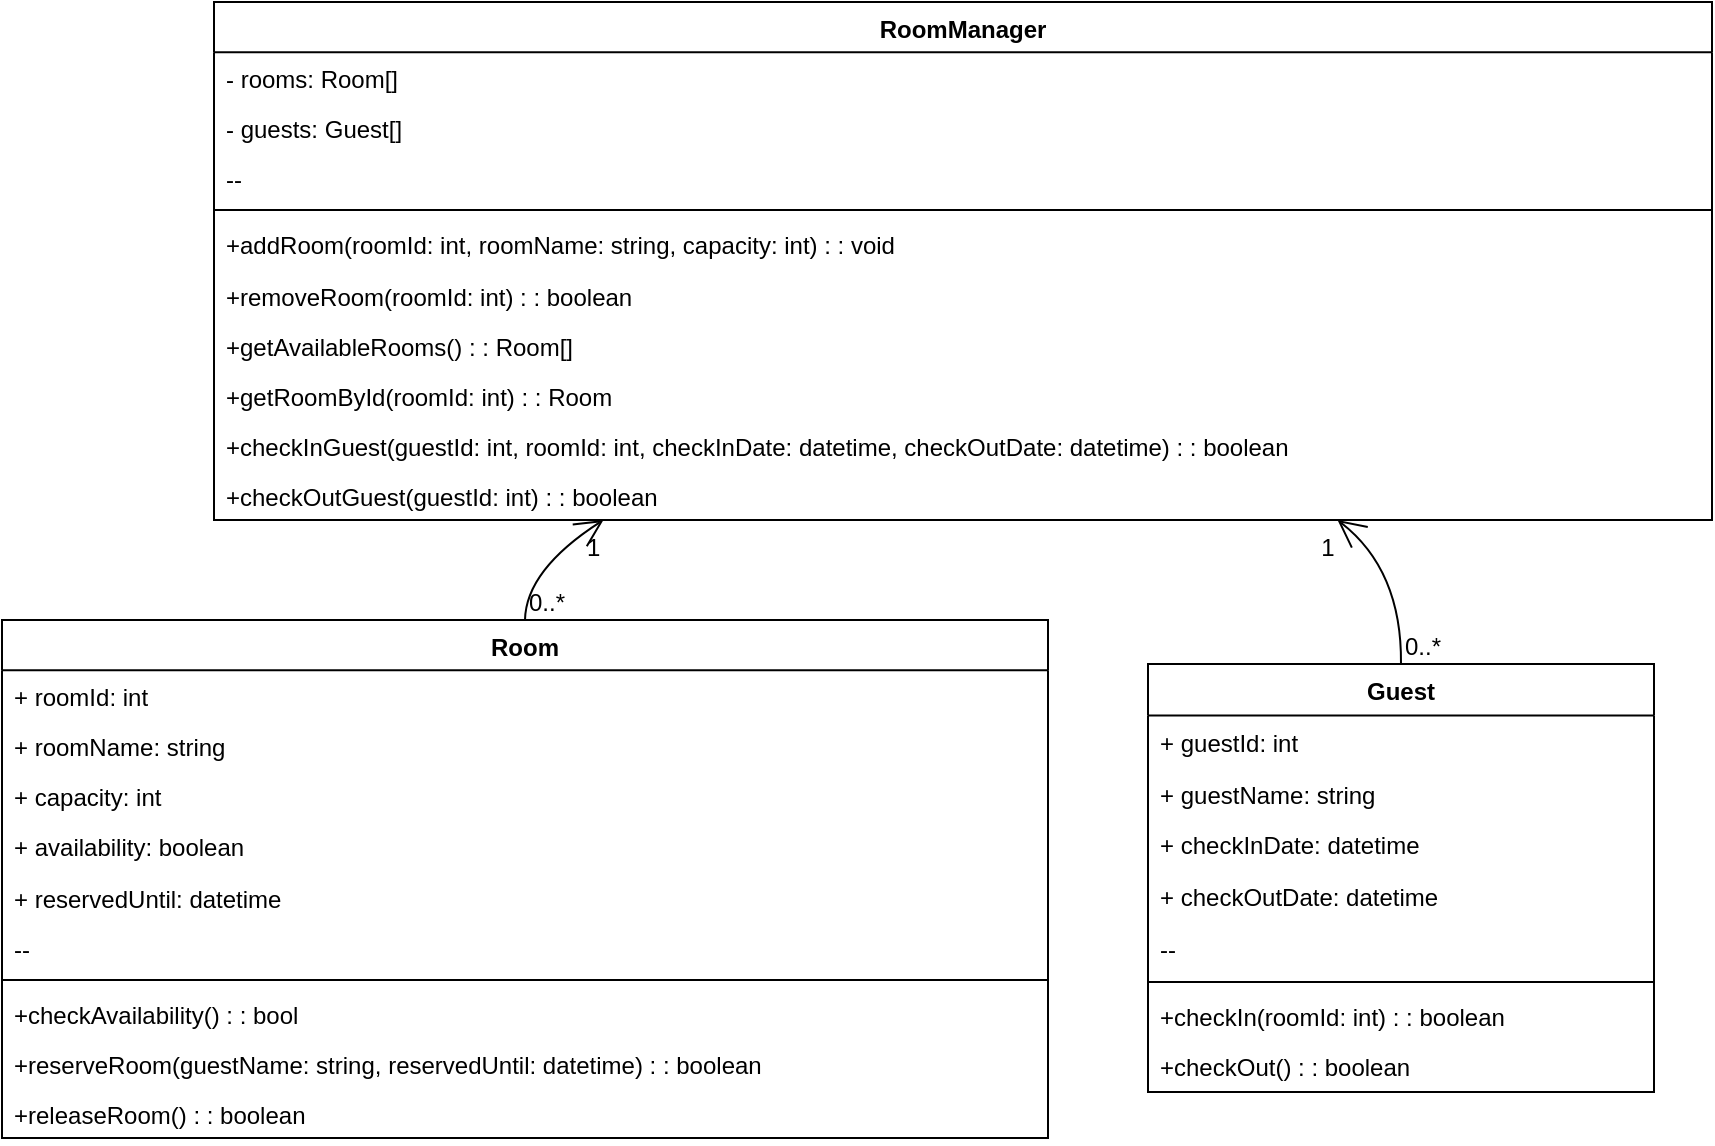 <mxfile version="24.7.14">
  <diagram name="Page-1" id="77U4zCUdB0Eg3utO5Gli">
    <mxGraphModel>
      <root>
        <mxCell id="0" />
        <mxCell id="1" parent="0" />
        <mxCell id="2" value="Room" style="swimlane;fontStyle=1;align=center;verticalAlign=top;childLayout=stackLayout;horizontal=1;startSize=25.1;horizontalStack=0;resizeParent=1;resizeParentMax=0;resizeLast=0;collapsible=0;marginBottom=0;" vertex="1" parent="1">
          <mxGeometry x="8" y="317" width="523" height="259" as="geometry" />
        </mxCell>
        <mxCell id="3" value="+ roomId: int" style="text;strokeColor=none;fillColor=none;align=left;verticalAlign=top;spacingLeft=4;spacingRight=4;overflow=hidden;rotatable=0;points=[[0,0.5],[1,0.5]];portConstraint=eastwest;" vertex="1" parent="2">
          <mxGeometry y="25" width="523" height="25" as="geometry" />
        </mxCell>
        <mxCell id="4" value="+ roomName: string" style="text;strokeColor=none;fillColor=none;align=left;verticalAlign=top;spacingLeft=4;spacingRight=4;overflow=hidden;rotatable=0;points=[[0,0.5],[1,0.5]];portConstraint=eastwest;" vertex="1" parent="2">
          <mxGeometry y="50" width="523" height="25" as="geometry" />
        </mxCell>
        <mxCell id="5" value="+ capacity: int" style="text;strokeColor=none;fillColor=none;align=left;verticalAlign=top;spacingLeft=4;spacingRight=4;overflow=hidden;rotatable=0;points=[[0,0.5],[1,0.5]];portConstraint=eastwest;" vertex="1" parent="2">
          <mxGeometry y="75" width="523" height="25" as="geometry" />
        </mxCell>
        <mxCell id="6" value="+ availability: boolean" style="text;strokeColor=none;fillColor=none;align=left;verticalAlign=top;spacingLeft=4;spacingRight=4;overflow=hidden;rotatable=0;points=[[0,0.5],[1,0.5]];portConstraint=eastwest;" vertex="1" parent="2">
          <mxGeometry y="100" width="523" height="25" as="geometry" />
        </mxCell>
        <mxCell id="7" value="+ reservedUntil: datetime" style="text;strokeColor=none;fillColor=none;align=left;verticalAlign=top;spacingLeft=4;spacingRight=4;overflow=hidden;rotatable=0;points=[[0,0.5],[1,0.5]];portConstraint=eastwest;" vertex="1" parent="2">
          <mxGeometry y="126" width="523" height="25" as="geometry" />
        </mxCell>
        <mxCell id="8" value="--" style="text;strokeColor=none;fillColor=none;align=left;verticalAlign=top;spacingLeft=4;spacingRight=4;overflow=hidden;rotatable=0;points=[[0,0.5],[1,0.5]];portConstraint=eastwest;" vertex="1" parent="2">
          <mxGeometry y="151" width="523" height="25" as="geometry" />
        </mxCell>
        <mxCell id="9" style="line;strokeWidth=1;fillColor=none;align=left;verticalAlign=middle;spacingTop=-1;spacingLeft=3;spacingRight=3;rotatable=0;labelPosition=right;points=[];portConstraint=eastwest;strokeColor=inherit;" vertex="1" parent="2">
          <mxGeometry y="176" width="523" height="8" as="geometry" />
        </mxCell>
        <mxCell id="10" value="+checkAvailability() : : bool" style="text;strokeColor=none;fillColor=none;align=left;verticalAlign=top;spacingLeft=4;spacingRight=4;overflow=hidden;rotatable=0;points=[[0,0.5],[1,0.5]];portConstraint=eastwest;" vertex="1" parent="2">
          <mxGeometry y="184" width="523" height="25" as="geometry" />
        </mxCell>
        <mxCell id="11" value="+reserveRoom(guestName: string, reservedUntil: datetime) : : boolean" style="text;strokeColor=none;fillColor=none;align=left;verticalAlign=top;spacingLeft=4;spacingRight=4;overflow=hidden;rotatable=0;points=[[0,0.5],[1,0.5]];portConstraint=eastwest;" vertex="1" parent="2">
          <mxGeometry y="209" width="523" height="25" as="geometry" />
        </mxCell>
        <mxCell id="12" value="+releaseRoom() : : boolean" style="text;strokeColor=none;fillColor=none;align=left;verticalAlign=top;spacingLeft=4;spacingRight=4;overflow=hidden;rotatable=0;points=[[0,0.5],[1,0.5]];portConstraint=eastwest;" vertex="1" parent="2">
          <mxGeometry y="234" width="523" height="25" as="geometry" />
        </mxCell>
        <mxCell id="13" value="Guest" style="swimlane;fontStyle=1;align=center;verticalAlign=top;childLayout=stackLayout;horizontal=1;startSize=25.775;horizontalStack=0;resizeParent=1;resizeParentMax=0;resizeLast=0;collapsible=0;marginBottom=0;" vertex="1" parent="1">
          <mxGeometry x="581" y="339" width="253" height="214" as="geometry" />
        </mxCell>
        <mxCell id="14" value="+ guestId: int" style="text;strokeColor=none;fillColor=none;align=left;verticalAlign=top;spacingLeft=4;spacingRight=4;overflow=hidden;rotatable=0;points=[[0,0.5],[1,0.5]];portConstraint=eastwest;" vertex="1" parent="13">
          <mxGeometry y="26" width="253" height="26" as="geometry" />
        </mxCell>
        <mxCell id="15" value="+ guestName: string" style="text;strokeColor=none;fillColor=none;align=left;verticalAlign=top;spacingLeft=4;spacingRight=4;overflow=hidden;rotatable=0;points=[[0,0.5],[1,0.5]];portConstraint=eastwest;" vertex="1" parent="13">
          <mxGeometry y="52" width="253" height="26" as="geometry" />
        </mxCell>
        <mxCell id="16" value="+ checkInDate: datetime" style="text;strokeColor=none;fillColor=none;align=left;verticalAlign=top;spacingLeft=4;spacingRight=4;overflow=hidden;rotatable=0;points=[[0,0.5],[1,0.5]];portConstraint=eastwest;" vertex="1" parent="13">
          <mxGeometry y="77" width="253" height="26" as="geometry" />
        </mxCell>
        <mxCell id="17" value="+ checkOutDate: datetime" style="text;strokeColor=none;fillColor=none;align=left;verticalAlign=top;spacingLeft=4;spacingRight=4;overflow=hidden;rotatable=0;points=[[0,0.5],[1,0.5]];portConstraint=eastwest;" vertex="1" parent="13">
          <mxGeometry y="103" width="253" height="26" as="geometry" />
        </mxCell>
        <mxCell id="18" value="--" style="text;strokeColor=none;fillColor=none;align=left;verticalAlign=top;spacingLeft=4;spacingRight=4;overflow=hidden;rotatable=0;points=[[0,0.5],[1,0.5]];portConstraint=eastwest;" vertex="1" parent="13">
          <mxGeometry y="129" width="253" height="26" as="geometry" />
        </mxCell>
        <mxCell id="19" style="line;strokeWidth=1;fillColor=none;align=left;verticalAlign=middle;spacingTop=-1;spacingLeft=3;spacingRight=3;rotatable=0;labelPosition=right;points=[];portConstraint=eastwest;strokeColor=inherit;" vertex="1" parent="13">
          <mxGeometry y="155" width="253" height="8" as="geometry" />
        </mxCell>
        <mxCell id="20" value="+checkIn(roomId: int) : : boolean" style="text;strokeColor=none;fillColor=none;align=left;verticalAlign=top;spacingLeft=4;spacingRight=4;overflow=hidden;rotatable=0;points=[[0,0.5],[1,0.5]];portConstraint=eastwest;" vertex="1" parent="13">
          <mxGeometry y="163" width="253" height="26" as="geometry" />
        </mxCell>
        <mxCell id="21" value="+checkOut() : : boolean" style="text;strokeColor=none;fillColor=none;align=left;verticalAlign=top;spacingLeft=4;spacingRight=4;overflow=hidden;rotatable=0;points=[[0,0.5],[1,0.5]];portConstraint=eastwest;" vertex="1" parent="13">
          <mxGeometry y="188" width="253" height="26" as="geometry" />
        </mxCell>
        <mxCell id="22" value="RoomManager" style="swimlane;fontStyle=1;align=center;verticalAlign=top;childLayout=stackLayout;horizontal=1;startSize=25.1;horizontalStack=0;resizeParent=1;resizeParentMax=0;resizeLast=0;collapsible=0;marginBottom=0;" vertex="1" parent="1">
          <mxGeometry x="114" y="8" width="749" height="259" as="geometry" />
        </mxCell>
        <mxCell id="23" value="- rooms: Room[]" style="text;strokeColor=none;fillColor=none;align=left;verticalAlign=top;spacingLeft=4;spacingRight=4;overflow=hidden;rotatable=0;points=[[0,0.5],[1,0.5]];portConstraint=eastwest;" vertex="1" parent="22">
          <mxGeometry y="25" width="749" height="25" as="geometry" />
        </mxCell>
        <mxCell id="24" value="- guests: Guest[]" style="text;strokeColor=none;fillColor=none;align=left;verticalAlign=top;spacingLeft=4;spacingRight=4;overflow=hidden;rotatable=0;points=[[0,0.5],[1,0.5]];portConstraint=eastwest;" vertex="1" parent="22">
          <mxGeometry y="50" width="749" height="25" as="geometry" />
        </mxCell>
        <mxCell id="25" value="--" style="text;strokeColor=none;fillColor=none;align=left;verticalAlign=top;spacingLeft=4;spacingRight=4;overflow=hidden;rotatable=0;points=[[0,0.5],[1,0.5]];portConstraint=eastwest;" vertex="1" parent="22">
          <mxGeometry y="75" width="749" height="25" as="geometry" />
        </mxCell>
        <mxCell id="26" style="line;strokeWidth=1;fillColor=none;align=left;verticalAlign=middle;spacingTop=-1;spacingLeft=3;spacingRight=3;rotatable=0;labelPosition=right;points=[];portConstraint=eastwest;strokeColor=inherit;" vertex="1" parent="22">
          <mxGeometry y="100" width="749" height="8" as="geometry" />
        </mxCell>
        <mxCell id="27" value="+addRoom(roomId: int, roomName: string, capacity: int) : : void" style="text;strokeColor=none;fillColor=none;align=left;verticalAlign=top;spacingLeft=4;spacingRight=4;overflow=hidden;rotatable=0;points=[[0,0.5],[1,0.5]];portConstraint=eastwest;" vertex="1" parent="22">
          <mxGeometry y="108" width="749" height="25" as="geometry" />
        </mxCell>
        <mxCell id="28" value="+removeRoom(roomId: int) : : boolean" style="text;strokeColor=none;fillColor=none;align=left;verticalAlign=top;spacingLeft=4;spacingRight=4;overflow=hidden;rotatable=0;points=[[0,0.5],[1,0.5]];portConstraint=eastwest;" vertex="1" parent="22">
          <mxGeometry y="134" width="749" height="25" as="geometry" />
        </mxCell>
        <mxCell id="29" value="+getAvailableRooms() : : Room[]" style="text;strokeColor=none;fillColor=none;align=left;verticalAlign=top;spacingLeft=4;spacingRight=4;overflow=hidden;rotatable=0;points=[[0,0.5],[1,0.5]];portConstraint=eastwest;" vertex="1" parent="22">
          <mxGeometry y="159" width="749" height="25" as="geometry" />
        </mxCell>
        <mxCell id="30" value="+getRoomById(roomId: int) : : Room" style="text;strokeColor=none;fillColor=none;align=left;verticalAlign=top;spacingLeft=4;spacingRight=4;overflow=hidden;rotatable=0;points=[[0,0.5],[1,0.5]];portConstraint=eastwest;" vertex="1" parent="22">
          <mxGeometry y="184" width="749" height="25" as="geometry" />
        </mxCell>
        <mxCell id="31" value="+checkInGuest(guestId: int, roomId: int, checkInDate: datetime, checkOutDate: datetime) : : boolean" style="text;strokeColor=none;fillColor=none;align=left;verticalAlign=top;spacingLeft=4;spacingRight=4;overflow=hidden;rotatable=0;points=[[0,0.5],[1,0.5]];portConstraint=eastwest;" vertex="1" parent="22">
          <mxGeometry y="209" width="749" height="25" as="geometry" />
        </mxCell>
        <mxCell id="32" value="+checkOutGuest(guestId: int) : : boolean" style="text;strokeColor=none;fillColor=none;align=left;verticalAlign=top;spacingLeft=4;spacingRight=4;overflow=hidden;rotatable=0;points=[[0,0.5],[1,0.5]];portConstraint=eastwest;" vertex="1" parent="22">
          <mxGeometry y="234" width="749" height="25" as="geometry" />
        </mxCell>
        <mxCell id="33" value="" style="curved=1;startArrow=open;startSize=12;endArrow=none;exitX=0.26;exitY=1;entryX=0.5;entryY=0;" edge="1" parent="1" source="22" target="2">
          <mxGeometry relative="1" as="geometry">
            <Array as="points">
              <mxPoint x="270" y="292" />
            </Array>
          </mxGeometry>
        </mxCell>
        <mxCell id="34" value="1" style="edgeLabel;resizable=0;labelBackgroundColor=none;fontSize=12;align=right;verticalAlign=top;" vertex="1" parent="33">
          <mxGeometry x="-1" relative="1" as="geometry" />
        </mxCell>
        <mxCell id="35" value="0..*" style="edgeLabel;resizable=0;labelBackgroundColor=none;fontSize=12;align=left;verticalAlign=bottom;" vertex="1" parent="33">
          <mxGeometry x="1" relative="1" as="geometry" />
        </mxCell>
        <mxCell id="36" value="" style="curved=1;startArrow=open;startSize=12;endArrow=none;exitX=0.75;exitY=1;entryX=0.5;entryY=0;" edge="1" parent="1" source="22" target="13">
          <mxGeometry relative="1" as="geometry">
            <Array as="points">
              <mxPoint x="708" y="292" />
            </Array>
          </mxGeometry>
        </mxCell>
        <mxCell id="37" value="1" style="edgeLabel;resizable=0;labelBackgroundColor=none;fontSize=12;align=right;verticalAlign=top;" vertex="1" parent="36">
          <mxGeometry x="-1" relative="1" as="geometry" />
        </mxCell>
        <mxCell id="38" value="0..*" style="edgeLabel;resizable=0;labelBackgroundColor=none;fontSize=12;align=left;verticalAlign=bottom;" vertex="1" parent="36">
          <mxGeometry x="1" relative="1" as="geometry" />
        </mxCell>
      </root>
    </mxGraphModel>
  </diagram>
</mxfile>
